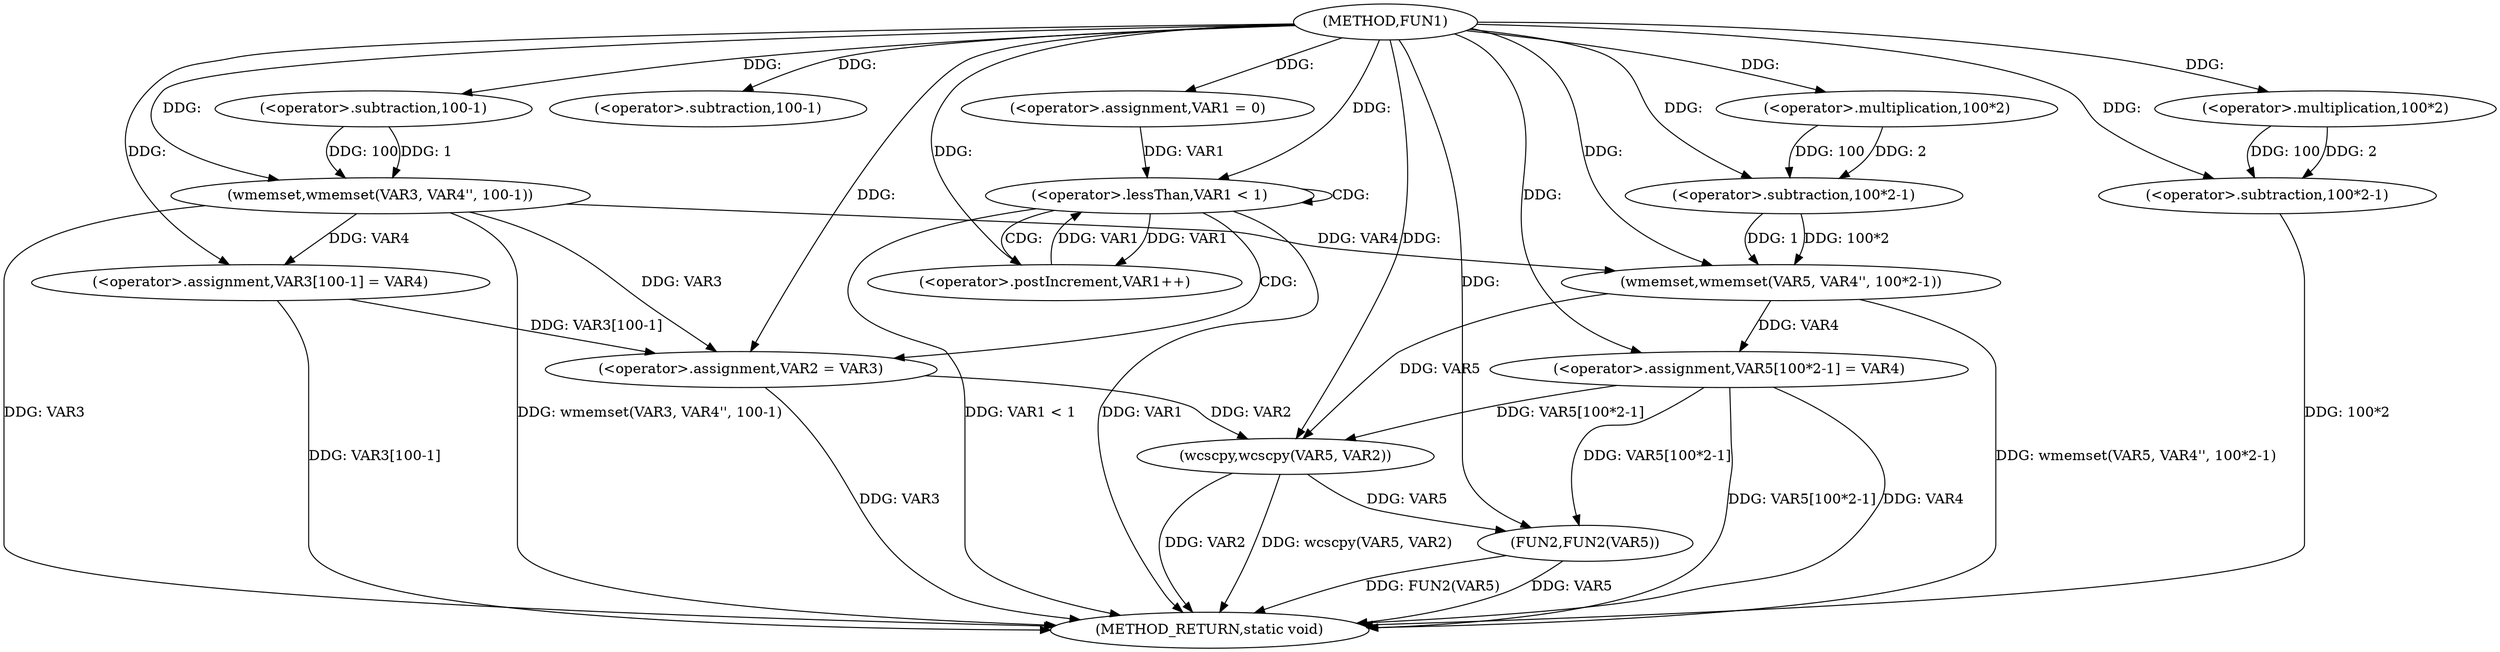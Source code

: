 digraph FUN1 {  
"1000100" [label = "(METHOD,FUN1)" ]
"1000155" [label = "(METHOD_RETURN,static void)" ]
"1000105" [label = "(wmemset,wmemset(VAR3, VAR4'', 100-1))" ]
"1000108" [label = "(<operator>.subtraction,100-1)" ]
"1000111" [label = "(<operator>.assignment,VAR3[100-1] = VAR4)" ]
"1000114" [label = "(<operator>.subtraction,100-1)" ]
"1000119" [label = "(<operator>.assignment,VAR1 = 0)" ]
"1000122" [label = "(<operator>.lessThan,VAR1 < 1)" ]
"1000125" [label = "(<operator>.postIncrement,VAR1++)" ]
"1000128" [label = "(<operator>.assignment,VAR2 = VAR3)" ]
"1000133" [label = "(wmemset,wmemset(VAR5, VAR4'', 100*2-1))" ]
"1000136" [label = "(<operator>.subtraction,100*2-1)" ]
"1000137" [label = "(<operator>.multiplication,100*2)" ]
"1000141" [label = "(<operator>.assignment,VAR5[100*2-1] = VAR4)" ]
"1000144" [label = "(<operator>.subtraction,100*2-1)" ]
"1000145" [label = "(<operator>.multiplication,100*2)" ]
"1000150" [label = "(wcscpy,wcscpy(VAR5, VAR2))" ]
"1000153" [label = "(FUN2,FUN2(VAR5))" ]
  "1000128" -> "1000155"  [ label = "DDG: VAR3"] 
  "1000141" -> "1000155"  [ label = "DDG: VAR5[100*2-1]"] 
  "1000105" -> "1000155"  [ label = "DDG: wmemset(VAR3, VAR4'', 100-1)"] 
  "1000150" -> "1000155"  [ label = "DDG: VAR2"] 
  "1000141" -> "1000155"  [ label = "DDG: VAR4"] 
  "1000153" -> "1000155"  [ label = "DDG: FUN2(VAR5)"] 
  "1000153" -> "1000155"  [ label = "DDG: VAR5"] 
  "1000150" -> "1000155"  [ label = "DDG: wcscpy(VAR5, VAR2)"] 
  "1000105" -> "1000155"  [ label = "DDG: VAR3"] 
  "1000122" -> "1000155"  [ label = "DDG: VAR1"] 
  "1000133" -> "1000155"  [ label = "DDG: wmemset(VAR5, VAR4'', 100*2-1)"] 
  "1000111" -> "1000155"  [ label = "DDG: VAR3[100-1]"] 
  "1000122" -> "1000155"  [ label = "DDG: VAR1 < 1"] 
  "1000144" -> "1000155"  [ label = "DDG: 100*2"] 
  "1000100" -> "1000105"  [ label = "DDG: "] 
  "1000108" -> "1000105"  [ label = "DDG: 100"] 
  "1000108" -> "1000105"  [ label = "DDG: 1"] 
  "1000100" -> "1000108"  [ label = "DDG: "] 
  "1000105" -> "1000111"  [ label = "DDG: VAR4"] 
  "1000100" -> "1000111"  [ label = "DDG: "] 
  "1000100" -> "1000114"  [ label = "DDG: "] 
  "1000100" -> "1000119"  [ label = "DDG: "] 
  "1000125" -> "1000122"  [ label = "DDG: VAR1"] 
  "1000119" -> "1000122"  [ label = "DDG: VAR1"] 
  "1000100" -> "1000122"  [ label = "DDG: "] 
  "1000122" -> "1000125"  [ label = "DDG: VAR1"] 
  "1000100" -> "1000125"  [ label = "DDG: "] 
  "1000111" -> "1000128"  [ label = "DDG: VAR3[100-1]"] 
  "1000105" -> "1000128"  [ label = "DDG: VAR3"] 
  "1000100" -> "1000128"  [ label = "DDG: "] 
  "1000100" -> "1000133"  [ label = "DDG: "] 
  "1000105" -> "1000133"  [ label = "DDG: VAR4"] 
  "1000136" -> "1000133"  [ label = "DDG: 100*2"] 
  "1000136" -> "1000133"  [ label = "DDG: 1"] 
  "1000137" -> "1000136"  [ label = "DDG: 100"] 
  "1000137" -> "1000136"  [ label = "DDG: 2"] 
  "1000100" -> "1000137"  [ label = "DDG: "] 
  "1000100" -> "1000136"  [ label = "DDG: "] 
  "1000133" -> "1000141"  [ label = "DDG: VAR4"] 
  "1000100" -> "1000141"  [ label = "DDG: "] 
  "1000145" -> "1000144"  [ label = "DDG: 100"] 
  "1000145" -> "1000144"  [ label = "DDG: 2"] 
  "1000100" -> "1000145"  [ label = "DDG: "] 
  "1000100" -> "1000144"  [ label = "DDG: "] 
  "1000141" -> "1000150"  [ label = "DDG: VAR5[100*2-1]"] 
  "1000133" -> "1000150"  [ label = "DDG: VAR5"] 
  "1000100" -> "1000150"  [ label = "DDG: "] 
  "1000128" -> "1000150"  [ label = "DDG: VAR2"] 
  "1000141" -> "1000153"  [ label = "DDG: VAR5[100*2-1]"] 
  "1000150" -> "1000153"  [ label = "DDG: VAR5"] 
  "1000100" -> "1000153"  [ label = "DDG: "] 
  "1000122" -> "1000128"  [ label = "CDG: "] 
  "1000122" -> "1000125"  [ label = "CDG: "] 
  "1000122" -> "1000122"  [ label = "CDG: "] 
}
